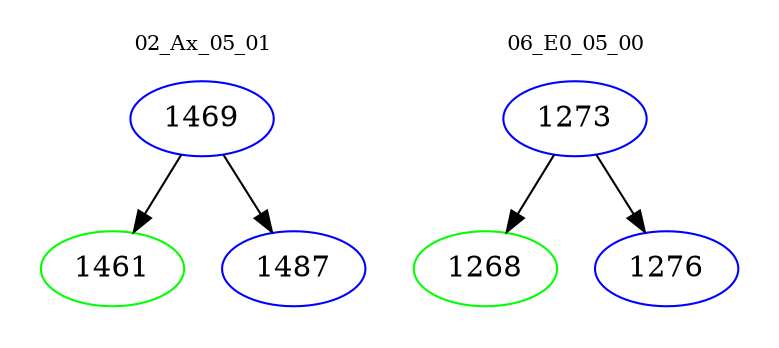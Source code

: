 digraph{
subgraph cluster_0 {
color = white
label = "02_Ax_05_01";
fontsize=10;
T0_1469 [label="1469", color="blue"]
T0_1469 -> T0_1461 [color="black"]
T0_1461 [label="1461", color="green"]
T0_1469 -> T0_1487 [color="black"]
T0_1487 [label="1487", color="blue"]
}
subgraph cluster_1 {
color = white
label = "06_E0_05_00";
fontsize=10;
T1_1273 [label="1273", color="blue"]
T1_1273 -> T1_1268 [color="black"]
T1_1268 [label="1268", color="green"]
T1_1273 -> T1_1276 [color="black"]
T1_1276 [label="1276", color="blue"]
}
}
